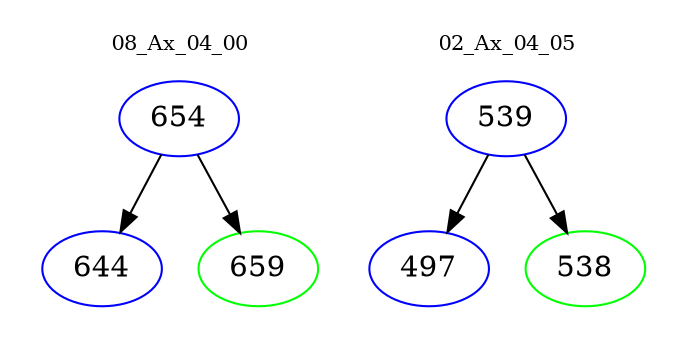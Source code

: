 digraph{
subgraph cluster_0 {
color = white
label = "08_Ax_04_00";
fontsize=10;
T0_654 [label="654", color="blue"]
T0_654 -> T0_644 [color="black"]
T0_644 [label="644", color="blue"]
T0_654 -> T0_659 [color="black"]
T0_659 [label="659", color="green"]
}
subgraph cluster_1 {
color = white
label = "02_Ax_04_05";
fontsize=10;
T1_539 [label="539", color="blue"]
T1_539 -> T1_497 [color="black"]
T1_497 [label="497", color="blue"]
T1_539 -> T1_538 [color="black"]
T1_538 [label="538", color="green"]
}
}
